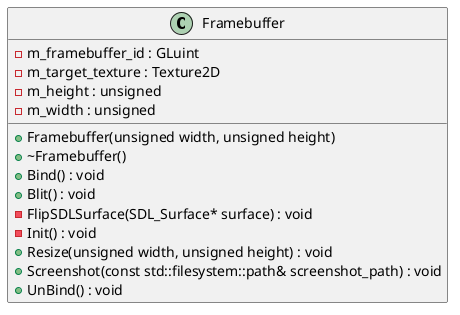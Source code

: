 @startuml



class Framebuffer {
	+Framebuffer(unsigned width, unsigned height)
	+~Framebuffer()
	-m_framebuffer_id : GLuint
	-m_target_texture : Texture2D
	-m_height : unsigned
	-m_width : unsigned
	+Bind() : void
	+Blit() : void
	-FlipSDLSurface(SDL_Surface* surface) : void
	-Init() : void
	+Resize(unsigned width, unsigned height) : void
	+Screenshot(const std::filesystem::path& screenshot_path) : void
	+UnBind() : void
}



@enduml
